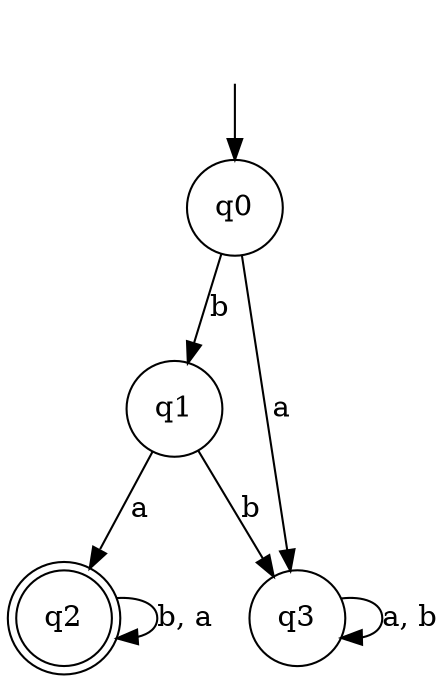digraph Automaton {

q1 [shape = circle];

q2 [shape = doublecircle];

q3 [shape = circle];

_nil [style = invis];

q0 [shape = circle];

q0 -> q3 [label = "a"];

_nil -> q0;

q3 -> q3 [label = "a, b"];

q1 -> q2 [label = "a"];

q1 -> q3 [label = "b"];

q0 -> q1 [label = "b"];

q2 -> q2 [label = "b, a"];

}
